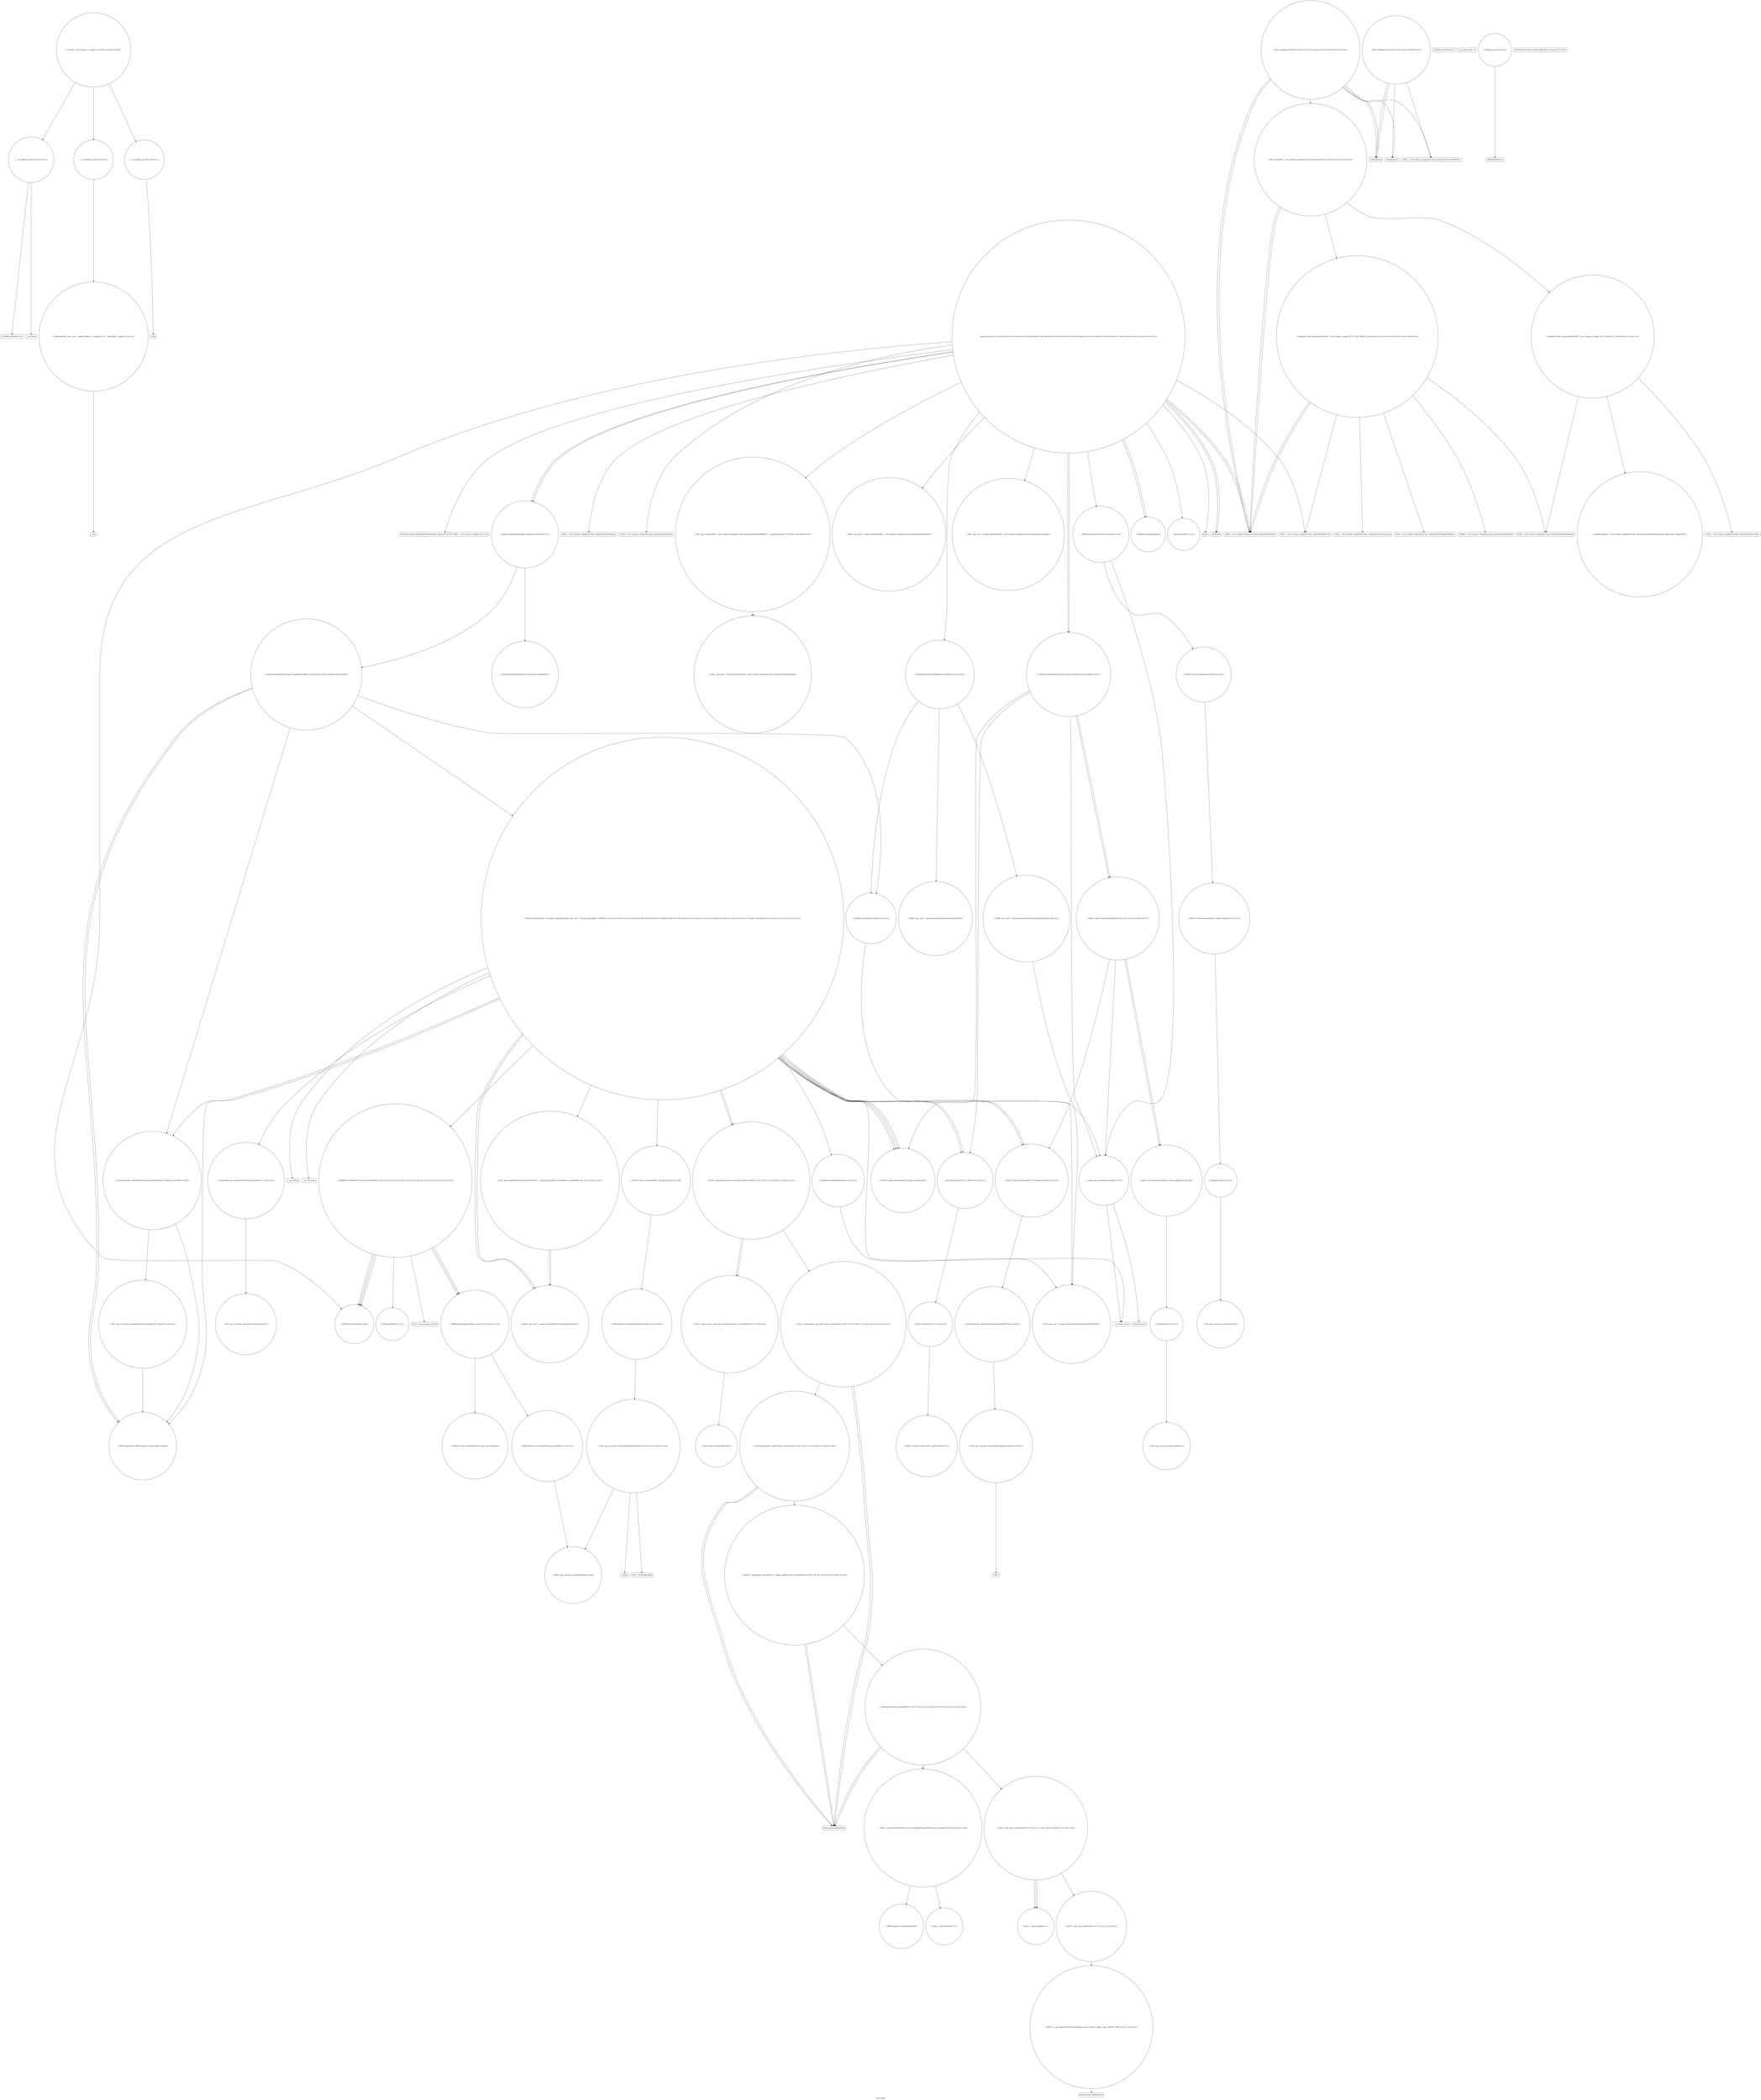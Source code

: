 digraph "Call Graph" {
	label="Call Graph";

	Node0x559b5fae6f20 [shape=record,shape=circle,label="{__cxx_global_var_init|{<s0>1|<s1>2}}"];
	Node0x559b5fae6f20:s0 -> Node0x559b5fae6fa0[color=black];
	Node0x559b5fae6f20:s1 -> Node0x559b5fcb4da0[color=black];
	Node0x559b5fcb8940 [shape=record,shape=Mrecord,label="{_Znwm}"];
	Node0x559b5fcb4fa0 [shape=record,shape=Mrecord,label="{clock}"];
	Node0x559b5fcb64a0 [shape=record,shape=circle,label="{_ZSt14__copy_move_a2ILb1EPxS0_ET1_T0_S2_S1_|{<s0>155|<s1>156|<s2>157|<s3>158}}"];
	Node0x559b5fcb64a0:s0 -> Node0x559b5fcb6620[color=black];
	Node0x559b5fcb64a0:s1 -> Node0x559b5fcb6620[color=black];
	Node0x559b5fcb64a0:s2 -> Node0x559b5fcb6620[color=black];
	Node0x559b5fcb64a0:s3 -> Node0x559b5fcb65a0[color=black];
	Node0x559b5fcb5320 [shape=record,shape=Mrecord,label="{_ZNSaIcEC1Ev}"];
	Node0x559b5fcb6820 [shape=record,shape=circle,label="{_ZNKSt13move_iteratorIPxE4baseEv}"];
	Node0x559b5fcb56a0 [shape=record,shape=circle,label="{main|{<s0>32|<s1>33|<s2>34|<s3>35|<s4>36|<s5>37|<s6>38|<s7>39|<s8>40|<s9>41|<s10>42|<s11>43|<s12>44|<s13>45|<s14>46|<s15>47|<s16>48|<s17>49|<s18>50|<s19>51|<s20>52|<s21>53}}"];
	Node0x559b5fcb56a0:s0 -> Node0x559b5fcb5720[color=black];
	Node0x559b5fcb56a0:s1 -> Node0x559b5fcb57a0[color=black];
	Node0x559b5fcb56a0:s2 -> Node0x559b5fcb5820[color=black];
	Node0x559b5fcb56a0:s3 -> Node0x559b5fcb5720[color=black];
	Node0x559b5fcb56a0:s4 -> Node0x559b5fcb58a0[color=black];
	Node0x559b5fcb56a0:s5 -> Node0x559b5fcb5920[color=black];
	Node0x559b5fcb56a0:s6 -> Node0x559b5fcb59a0[color=black];
	Node0x559b5fcb56a0:s7 -> Node0x559b5fcb5a20[color=black];
	Node0x559b5fcb56a0:s8 -> Node0x559b5fcb5aa0[color=black];
	Node0x559b5fcb56a0:s9 -> Node0x559b5fcb5b20[color=black];
	Node0x559b5fcb56a0:s10 -> Node0x559b5fcb5ba0[color=black];
	Node0x559b5fcb56a0:s11 -> Node0x559b5fcb5920[color=black];
	Node0x559b5fcb56a0:s12 -> Node0x559b5fcb5c20[color=black];
	Node0x559b5fcb56a0:s13 -> Node0x559b5fcb5ea0[color=black];
	Node0x559b5fcb56a0:s14 -> Node0x559b5fcb5220[color=black];
	Node0x559b5fcb56a0:s15 -> Node0x559b5fcb5ca0[color=black];
	Node0x559b5fcb56a0:s16 -> Node0x559b5fcb5da0[color=black];
	Node0x559b5fcb56a0:s17 -> Node0x559b5fcb5da0[color=black];
	Node0x559b5fcb56a0:s18 -> Node0x559b5fcb5d20[color=black];
	Node0x559b5fcb56a0:s19 -> Node0x559b5fcb5e20[color=black];
	Node0x559b5fcb56a0:s20 -> Node0x559b5fcb5ea0[color=black];
	Node0x559b5fcb56a0:s21 -> Node0x559b5fcb5220[color=black];
	Node0x559b5fcb5a20 [shape=record,shape=Mrecord,label="{_ZNSt7__cxx1112basic_stringIcSt11char_traitsIcESaIcEE3endEv}"];
	Node0x559b5fcb5da0 [shape=record,shape=circle,label="{_ZNSt6vectorIxSaIxEEixEm}"];
	Node0x559b5fcb6120 [shape=record,shape=Mrecord,label="{_ZNSt7__cxx1112basic_stringIcSt11char_traitsIcESaIcEE6appendERKS4_}"];
	Node0x559b5fcb74c0 [shape=record,shape=circle,label="{_ZNSt12_Vector_baseIxSaIxEE12_Vector_implC2Ev|{<s0>71}}"];
	Node0x559b5fcb74c0:s0 -> Node0x559b5fcb7540[color=black];
	Node0x559b5fcb7840 [shape=record,shape=circle,label="{_ZNSt12_Destroy_auxILb1EE9__destroyIPxEEvT_S3_}"];
	Node0x559b5fcb7bc0 [shape=record,shape=circle,label="{_ZN9__gnu_cxx13new_allocatorIxED2Ev}"];
	Node0x559b5fcb7f40 [shape=record,shape=circle,label="{_ZN9__gnu_cxx13new_allocatorIxE9constructIxJxEEEvPT_DpOT0_|{<s0>115}}"];
	Node0x559b5fcb7f40:s0 -> Node0x559b5fcb7dc0[color=black];
	Node0x559b5fcb82c0 [shape=record,shape=circle,label="{_ZNSt16allocator_traitsISaIxEE7destroyIxEEvRS0_PT_|{<s0>132}}"];
	Node0x559b5fcb82c0:s0 -> Node0x559b5fcb6920[color=black];
	Node0x559b5fcb8640 [shape=record,shape=circle,label="{_ZNKSt12_Vector_baseIxSaIxEE19_M_get_Tp_allocatorEv}"];
	Node0x559b5fae6fa0 [shape=record,shape=Mrecord,label="{_ZNSt8ios_base4InitC1Ev}"];
	Node0x559b5fcb89c0 [shape=record,shape=circle,label="{_ZSt22__uninitialized_copy_aISt13move_iteratorIPxES1_xET0_T_S4_S3_RSaIT1_E|{<s0>140|<s1>141|<s2>142}}"];
	Node0x559b5fcb89c0:s0 -> Node0x559b5fcb8b40[color=black];
	Node0x559b5fcb89c0:s1 -> Node0x559b5fcb8b40[color=black];
	Node0x559b5fcb89c0:s2 -> Node0x559b5fcb8ac0[color=black];
	Node0x559b5fcb5020 [shape=record,shape=circle,label="{_Z9to_stringNSt7__cxx1112basic_stringIcSt11char_traitsIcESaIcEEE|{<s0>6|<s1>7|<s2>8|<s3>9}}"];
	Node0x559b5fcb5020:s0 -> Node0x559b5fcb5120[color=black];
	Node0x559b5fcb5020:s1 -> Node0x559b5fcb50a0[color=black];
	Node0x559b5fcb5020:s2 -> Node0x559b5fcb5220[color=black];
	Node0x559b5fcb5020:s3 -> Node0x559b5fcb5220[color=black];
	Node0x559b5fcb6520 [shape=record,shape=circle,label="{_ZSt12__miter_baseIPxEDTcl12__miter_basecldtfp_4baseEEESt13move_iteratorIT_E|{<s0>159|<s1>160}}"];
	Node0x559b5fcb6520:s0 -> Node0x559b5fcb6820[color=black];
	Node0x559b5fcb6520:s1 -> Node0x559b5fcb67a0[color=black];
	Node0x559b5fcb53a0 [shape=record,shape=Mrecord,label="{_ZNSt7__cxx1112basic_stringIcSt11char_traitsIcESaIcEEC1EPKcRKS3_}"];
	Node0x559b5fcb68a0 [shape=record,shape=circle,label="{_ZNSt13move_iteratorIPxEC2ES0_}"];
	Node0x559b5fcb5720 [shape=record,shape=Mrecord,label="{_ZNSirsERi}"];
	Node0x559b5fcb5aa0 [shape=record,shape=circle,label="{_ZN9__gnu_cxxneIPcNSt7__cxx1112basic_stringIcSt11char_traitsIcESaIcEEEEEbRKNS_17__normal_iteratorIT_T0_EESD_|{<s0>58|<s1>59}}"];
	Node0x559b5fcb5aa0:s0 -> Node0x559b5fcb69a0[color=black];
	Node0x559b5fcb5aa0:s1 -> Node0x559b5fcb69a0[color=black];
	Node0x559b5fcb5e20 [shape=record,shape=Mrecord,label="{printf}"];
	Node0x559b5fcb61a0 [shape=record,shape=circle,label="{_ZSt4moveIRNSt7__cxx1112basic_stringIcSt11char_traitsIcESaIcEEEEONSt16remove_referenceIT_E4typeEOS8_}"];
	Node0x559b5fcb7540 [shape=record,shape=circle,label="{_ZNSaIxEC2Ev|{<s0>72}}"];
	Node0x559b5fcb7540:s0 -> Node0x559b5fcb75c0[color=black];
	Node0x559b5fcb78c0 [shape=record,shape=circle,label="{_ZNSt12_Vector_baseIxSaIxEE13_M_deallocateEPxm|{<s0>79}}"];
	Node0x559b5fcb78c0:s0 -> Node0x559b5fcb79c0[color=black];
	Node0x559b5fcb7c40 [shape=record,shape=circle,label="{_ZNSt6vectorIxSaIxEE12emplace_backIJxEEEvDpOT_|{<s0>84|<s1>85|<s2>86|<s3>87|<s4>88}}"];
	Node0x559b5fcb7c40:s0 -> Node0x559b5fcb7dc0[color=black];
	Node0x559b5fcb7c40:s1 -> Node0x559b5fcb7d40[color=black];
	Node0x559b5fcb7c40:s2 -> Node0x559b5fcb7ec0[color=black];
	Node0x559b5fcb7c40:s3 -> Node0x559b5fcb7dc0[color=black];
	Node0x559b5fcb7c40:s4 -> Node0x559b5fcb7e40[color=black];
	Node0x559b5fcb7fc0 [shape=record,shape=circle,label="{_ZNKSt6vectorIxSaIxEE12_M_check_lenEmPKc|{<s0>116|<s1>117|<s2>118|<s3>119|<s4>120|<s5>121|<s6>122|<s7>123|<s8>124}}"];
	Node0x559b5fcb7fc0:s0 -> Node0x559b5fcb8440[color=black];
	Node0x559b5fcb7fc0:s1 -> Node0x559b5fcb5ca0[color=black];
	Node0x559b5fcb7fc0:s2 -> Node0x559b5fcb84c0[color=black];
	Node0x559b5fcb7fc0:s3 -> Node0x559b5fcb5ca0[color=black];
	Node0x559b5fcb7fc0:s4 -> Node0x559b5fcb5ca0[color=black];
	Node0x559b5fcb7fc0:s5 -> Node0x559b5fcb8540[color=black];
	Node0x559b5fcb7fc0:s6 -> Node0x559b5fcb5ca0[color=black];
	Node0x559b5fcb7fc0:s7 -> Node0x559b5fcb8440[color=black];
	Node0x559b5fcb7fc0:s8 -> Node0x559b5fcb8440[color=black];
	Node0x559b5fcb8340 [shape=record,shape=Mrecord,label="{__cxa_rethrow}"];
	Node0x559b5fcb86c0 [shape=record,shape=circle,label="{_ZNK9__gnu_cxx13new_allocatorIxE8max_sizeEv}"];
	Node0x559b5fcb4d20 [shape=record,shape=Mrecord,label="{_ZNSt8ios_base4InitD1Ev}"];
	Node0x559b5fcb8a40 [shape=record,shape=circle,label="{_ZSt32__make_move_if_noexcept_iteratorIxSt13move_iteratorIPxEET0_PT_|{<s0>143}}"];
	Node0x559b5fcb8a40:s0 -> Node0x559b5fcb68a0[color=black];
	Node0x559b5fcb50a0 [shape=record,shape=circle,label="{_ZStplIcSt11char_traitsIcESaIcEENSt7__cxx1112basic_stringIT_T0_T1_EEOS8_S5_|{<s0>10|<s1>11|<s2>12}}"];
	Node0x559b5fcb50a0:s0 -> Node0x559b5fcb60a0[color=black];
	Node0x559b5fcb50a0:s1 -> Node0x559b5fcb61a0[color=black];
	Node0x559b5fcb50a0:s2 -> Node0x559b5fcb6220[color=black];
	Node0x559b5fcb65a0 [shape=record,shape=circle,label="{_ZSt13__copy_move_aILb1EPxS0_ET1_T0_S2_S1_|{<s0>161}}"];
	Node0x559b5fcb65a0:s0 -> Node0x559b5fcb66a0[color=black];
	Node0x559b5fcb5420 [shape=record,shape=Mrecord,label="{_ZNSaIcED1Ev}"];
	Node0x559b5fcb6920 [shape=record,shape=circle,label="{_ZN9__gnu_cxx13new_allocatorIxE7destroyIxEEvPT_}"];
	Node0x559b5fcb57a0 [shape=record,shape=Mrecord,label="{_ZNSt7__cxx1112basic_stringIcSt11char_traitsIcESaIcEEC1Ev}"];
	Node0x559b5fcb5b20 [shape=record,shape=circle,label="{_ZNK9__gnu_cxx17__normal_iteratorIPcNSt7__cxx1112basic_stringIcSt11char_traitsIcESaIcEEEEdeEv}"];
	Node0x559b5fcb5ea0 [shape=record,shape=circle,label="{_ZNSt6vectorIxSaIxEED2Ev|{<s0>63|<s1>64|<s2>65|<s3>66|<s4>67}}"];
	Node0x559b5fcb5ea0:s0 -> Node0x559b5fcb76c0[color=black];
	Node0x559b5fcb5ea0:s1 -> Node0x559b5fcb7640[color=black];
	Node0x559b5fcb5ea0:s2 -> Node0x559b5fcb7740[color=black];
	Node0x559b5fcb5ea0:s3 -> Node0x559b5fcb7740[color=black];
	Node0x559b5fcb5ea0:s4 -> Node0x559b5fcb6320[color=black];
	Node0x559b5fcb6220 [shape=record,shape=Mrecord,label="{_ZNSt7__cxx1112basic_stringIcSt11char_traitsIcESaIcEEC1EOS4_}"];
	Node0x559b5fcb75c0 [shape=record,shape=circle,label="{_ZN9__gnu_cxx13new_allocatorIxEC2Ev}"];
	Node0x559b5fcb7940 [shape=record,shape=circle,label="{_ZNSt12_Vector_baseIxSaIxEE12_Vector_implD2Ev|{<s0>80}}"];
	Node0x559b5fcb7940:s0 -> Node0x559b5fcb7b40[color=black];
	Node0x559b5fcb7cc0 [shape=record,shape=circle,label="{_ZSt4moveIRxEONSt16remove_referenceIT_E4typeEOS2_}"];
	Node0x559b5fcb8040 [shape=record,shape=circle,label="{_ZN9__gnu_cxxmiIPxSt6vectorIxSaIxEEEENS_17__normal_iteratorIT_T0_E15difference_typeERKS8_SB_|{<s0>125|<s1>126}}"];
	Node0x559b5fcb8040:s0 -> Node0x559b5fcb8240[color=black];
	Node0x559b5fcb8040:s1 -> Node0x559b5fcb8240[color=black];
	Node0x559b5fcb83c0 [shape=record,shape=Mrecord,label="{__cxa_end_catch}"];
	Node0x559b5fcb8740 [shape=record,shape=circle,label="{_ZN9__gnu_cxx17__normal_iteratorIPxSt6vectorIxSaIxEEEC2ERKS1_}"];
	Node0x559b5fcb4da0 [shape=record,shape=Mrecord,label="{__cxa_atexit}"];
	Node0x559b5fcb8ac0 [shape=record,shape=circle,label="{_ZSt18uninitialized_copyISt13move_iteratorIPxES1_ET0_T_S4_S3_|{<s0>144|<s1>145|<s2>146}}"];
	Node0x559b5fcb8ac0:s0 -> Node0x559b5fcb8b40[color=black];
	Node0x559b5fcb8ac0:s1 -> Node0x559b5fcb8b40[color=black];
	Node0x559b5fcb8ac0:s2 -> Node0x559b5fcb8bc0[color=black];
	Node0x559b5fcb5120 [shape=record,shape=circle,label="{_ZStplIcSt11char_traitsIcESaIcEENSt7__cxx1112basic_stringIT_T0_T1_EES5_RKS8_|{<s0>13|<s1>14|<s2>15|<s3>16|<s4>17|<s5>18|<s6>19}}"];
	Node0x559b5fcb5120:s0 -> Node0x559b5fcb57a0[color=black];
	Node0x559b5fcb5120:s1 -> Node0x559b5fcb5fa0[color=black];
	Node0x559b5fcb5120:s2 -> Node0x559b5fcb6020[color=black];
	Node0x559b5fcb5120:s3 -> Node0x559b5fcb60a0[color=black];
	Node0x559b5fcb5120:s4 -> Node0x559b5fcb6120[color=black];
	Node0x559b5fcb5120:s5 -> Node0x559b5fcb5220[color=black];
	Node0x559b5fcb5120:s6 -> Node0x559b5fcb5220[color=black];
	Node0x559b5fcb6620 [shape=record,shape=circle,label="{_ZSt12__niter_baseIPxET_S1_}"];
	Node0x559b5fcb54a0 [shape=record,shape=circle,label="{_Z9to_stringB5cxx11b|{<s0>27|<s1>28|<s2>29|<s3>30}}"];
	Node0x559b5fcb54a0:s0 -> Node0x559b5fcb5320[color=black];
	Node0x559b5fcb54a0:s1 -> Node0x559b5fcb53a0[color=black];
	Node0x559b5fcb54a0:s2 -> Node0x559b5fcb5420[color=black];
	Node0x559b5fcb54a0:s3 -> Node0x559b5fcb5420[color=black];
	Node0x559b5fcb69a0 [shape=record,shape=circle,label="{_ZNK9__gnu_cxx17__normal_iteratorIPcNSt7__cxx1112basic_stringIcSt11char_traitsIcESaIcEEEE4baseEv}"];
	Node0x559b5fcb5820 [shape=record,shape=circle,label="{_ZNSt6vectorIxSaIxEEC2Ev|{<s0>54|<s1>55}}"];
	Node0x559b5fcb5820:s0 -> Node0x559b5fcb62a0[color=black];
	Node0x559b5fcb5820:s1 -> Node0x559b5fcb6320[color=black];
	Node0x559b5fcb5ba0 [shape=record,shape=circle,label="{_ZNSt6vectorIxSaIxEE4backEv|{<s0>60|<s1>61|<s2>62}}"];
	Node0x559b5fcb5ba0:s0 -> Node0x559b5fcb7ec0[color=black];
	Node0x559b5fcb5ba0:s1 -> Node0x559b5fcb6a20[color=black];
	Node0x559b5fcb5ba0:s2 -> Node0x559b5fcb6aa0[color=black];
	Node0x559b5fcb5f20 [shape=record,shape=Mrecord,label="{acos}"];
	Node0x559b5fcb62a0 [shape=record,shape=circle,label="{_ZNSt12_Vector_baseIxSaIxEEC2Ev|{<s0>68}}"];
	Node0x559b5fcb62a0:s0 -> Node0x559b5fcb74c0[color=black];
	Node0x559b5fcb7640 [shape=record,shape=circle,label="{_ZSt8_DestroyIPxxEvT_S1_RSaIT0_E|{<s0>73}}"];
	Node0x559b5fcb7640:s0 -> Node0x559b5fcb77c0[color=black];
	Node0x559b5fcb79c0 [shape=record,shape=circle,label="{_ZNSt16allocator_traitsISaIxEE10deallocateERS0_Pxm|{<s0>81}}"];
	Node0x559b5fcb79c0:s0 -> Node0x559b5fcb7a40[color=black];
	Node0x559b5fcb7d40 [shape=record,shape=circle,label="{_ZNSt16allocator_traitsISaIxEE9constructIxJxEEEvRS0_PT_DpOT0_|{<s0>89|<s1>90}}"];
	Node0x559b5fcb7d40:s0 -> Node0x559b5fcb7dc0[color=black];
	Node0x559b5fcb7d40:s1 -> Node0x559b5fcb7f40[color=black];
	Node0x559b5fcb80c0 [shape=record,shape=circle,label="{_ZNSt6vectorIxSaIxEE5beginEv|{<s0>127}}"];
	Node0x559b5fcb80c0:s0 -> Node0x559b5fcb8740[color=black];
	Node0x559b5fcb8440 [shape=record,shape=circle,label="{_ZNKSt6vectorIxSaIxEE8max_sizeEv|{<s0>133|<s1>134}}"];
	Node0x559b5fcb8440:s0 -> Node0x559b5fcb8640[color=black];
	Node0x559b5fcb8440:s1 -> Node0x559b5fcb85c0[color=black];
	Node0x559b5fcb87c0 [shape=record,shape=circle,label="{_ZNSt16allocator_traitsISaIxEE8allocateERS0_m|{<s0>136}}"];
	Node0x559b5fcb87c0:s0 -> Node0x559b5fcb8840[color=black];
	Node0x559b5fcb4e20 [shape=record,shape=circle,label="{__cxx_global_var_init.1|{<s0>3}}"];
	Node0x559b5fcb4e20:s0 -> Node0x559b5fcb4ea0[color=black];
	Node0x559b5fcb8b40 [shape=record,shape=Mrecord,label="{llvm.memcpy.p0i8.p0i8.i64}"];
	Node0x559b5fcb51a0 [shape=record,shape=Mrecord,label="{__gxx_personality_v0}"];
	Node0x559b5fcb66a0 [shape=record,shape=circle,label="{_ZNSt11__copy_moveILb1ELb1ESt26random_access_iterator_tagE8__copy_mIxEEPT_PKS3_S6_S4_|{<s0>162}}"];
	Node0x559b5fcb66a0:s0 -> Node0x559b5fcb6720[color=black];
	Node0x559b5fcb5520 [shape=record,shape=circle,label="{_Z9debug_outv|{<s0>31}}"];
	Node0x559b5fcb5520:s0 -> Node0x559b5fcb55a0[color=black];
	Node0x559b5fcb6a20 [shape=record,shape=circle,label="{_ZNK9__gnu_cxx17__normal_iteratorIPxSt6vectorIxSaIxEEEmiEl|{<s0>163}}"];
	Node0x559b5fcb6a20:s0 -> Node0x559b5fcb8740[color=black];
	Node0x559b5fcb58a0 [shape=record,shape=Mrecord,label="{_ZStrsIcSt11char_traitsIcESaIcEERSt13basic_istreamIT_T0_ES7_RNSt7__cxx1112basic_stringIS4_S5_T1_EE}"];
	Node0x559b5fcb5c20 [shape=record,shape=circle,label="{_ZN9__gnu_cxx17__normal_iteratorIPcNSt7__cxx1112basic_stringIcSt11char_traitsIcESaIcEEEEppEv}"];
	Node0x559b5fcb5fa0 [shape=record,shape=Mrecord,label="{_ZNKSt7__cxx1112basic_stringIcSt11char_traitsIcESaIcEE4sizeEv}"];
	Node0x559b5fcb6320 [shape=record,shape=circle,label="{__clang_call_terminate|{<s0>69|<s1>70}}"];
	Node0x559b5fcb6320:s0 -> Node0x559b5fcb63a0[color=black];
	Node0x559b5fcb6320:s1 -> Node0x559b5fcb7440[color=black];
	Node0x559b5fcb76c0 [shape=record,shape=circle,label="{_ZNSt12_Vector_baseIxSaIxEE19_M_get_Tp_allocatorEv}"];
	Node0x559b5fcb7a40 [shape=record,shape=circle,label="{_ZN9__gnu_cxx13new_allocatorIxE10deallocateEPxm|{<s0>82}}"];
	Node0x559b5fcb7a40:s0 -> Node0x559b5fcb7ac0[color=black];
	Node0x559b5fcb7dc0 [shape=record,shape=circle,label="{_ZSt7forwardIxEOT_RNSt16remove_referenceIS0_E4typeE}"];
	Node0x559b5fcb8140 [shape=record,shape=circle,label="{_ZNSt12_Vector_baseIxSaIxEE11_M_allocateEm|{<s0>128}}"];
	Node0x559b5fcb8140:s0 -> Node0x559b5fcb87c0[color=black];
	Node0x559b5fcb84c0 [shape=record,shape=Mrecord,label="{_ZSt20__throw_length_errorPKc}"];
	Node0x559b5fcb8840 [shape=record,shape=circle,label="{_ZN9__gnu_cxx13new_allocatorIxE8allocateEmPKv|{<s0>137|<s1>138|<s2>139}}"];
	Node0x559b5fcb8840:s0 -> Node0x559b5fcb86c0[color=black];
	Node0x559b5fcb8840:s1 -> Node0x559b5fcb88c0[color=black];
	Node0x559b5fcb8840:s2 -> Node0x559b5fcb8940[color=black];
	Node0x559b5fcb4ea0 [shape=record,shape=circle,label="{_ZSt4acosIiEN9__gnu_cxx11__enable_ifIXsr12__is_integerIT_EE7__valueEdE6__typeES2_|{<s0>4}}"];
	Node0x559b5fcb4ea0:s0 -> Node0x559b5fcb5f20[color=black];
	Node0x559b5fcb8bc0 [shape=record,shape=circle,label="{_ZNSt20__uninitialized_copyILb1EE13__uninit_copyISt13move_iteratorIPxES3_EET0_T_S6_S5_|{<s0>147|<s1>148|<s2>149}}"];
	Node0x559b5fcb8bc0:s0 -> Node0x559b5fcb8b40[color=black];
	Node0x559b5fcb8bc0:s1 -> Node0x559b5fcb8b40[color=black];
	Node0x559b5fcb8bc0:s2 -> Node0x559b5fcb6420[color=black];
	Node0x559b5fcb5220 [shape=record,shape=Mrecord,label="{_ZNSt7__cxx1112basic_stringIcSt11char_traitsIcESaIcEED1Ev}"];
	Node0x559b5fcb6720 [shape=record,shape=Mrecord,label="{llvm.memmove.p0i8.p0i8.i64}"];
	Node0x559b5fcb55a0 [shape=record,shape=Mrecord,label="{_ZNSolsEPFRSoS_E}"];
	Node0x559b5fcb6aa0 [shape=record,shape=circle,label="{_ZNK9__gnu_cxx17__normal_iteratorIPxSt6vectorIxSaIxEEEdeEv}"];
	Node0x559b5fcb5920 [shape=record,shape=circle,label="{_ZNSt6vectorIxSaIxEE9push_backEOx|{<s0>56|<s1>57}}"];
	Node0x559b5fcb5920:s0 -> Node0x559b5fcb7cc0[color=black];
	Node0x559b5fcb5920:s1 -> Node0x559b5fcb7c40[color=black];
	Node0x559b5fcb5ca0 [shape=record,shape=circle,label="{_ZNKSt6vectorIxSaIxEE4sizeEv}"];
	Node0x559b5fcb6020 [shape=record,shape=Mrecord,label="{_ZNSt7__cxx1112basic_stringIcSt11char_traitsIcESaIcEE7reserveEm}"];
	Node0x559b5fcb63a0 [shape=record,shape=Mrecord,label="{__cxa_begin_catch}"];
	Node0x559b5fcb7740 [shape=record,shape=circle,label="{_ZNSt12_Vector_baseIxSaIxEED2Ev|{<s0>74|<s1>75|<s2>76|<s3>77}}"];
	Node0x559b5fcb7740:s0 -> Node0x559b5fcb78c0[color=black];
	Node0x559b5fcb7740:s1 -> Node0x559b5fcb7940[color=black];
	Node0x559b5fcb7740:s2 -> Node0x559b5fcb7940[color=black];
	Node0x559b5fcb7740:s3 -> Node0x559b5fcb6320[color=black];
	Node0x559b5fcb7ac0 [shape=record,shape=Mrecord,label="{_ZdlPv}"];
	Node0x559b5fcb7e40 [shape=record,shape=circle,label="{_ZNSt6vectorIxSaIxEE17_M_realloc_insertIJxEEEvN9__gnu_cxx17__normal_iteratorIPxS1_EEDpOT_|{<s0>91|<s1>92|<s2>93|<s3>94|<s4>95|<s5>96|<s6>97|<s7>98|<s8>99|<s9>100|<s10>101|<s11>102|<s12>103|<s13>104|<s14>105|<s15>106|<s16>107|<s17>108|<s18>109|<s19>110|<s20>111|<s21>112|<s22>113}}"];
	Node0x559b5fcb7e40:s0 -> Node0x559b5fcb7fc0[color=black];
	Node0x559b5fcb7e40:s1 -> Node0x559b5fcb80c0[color=black];
	Node0x559b5fcb7e40:s2 -> Node0x559b5fcb8040[color=black];
	Node0x559b5fcb7e40:s3 -> Node0x559b5fcb8140[color=black];
	Node0x559b5fcb7e40:s4 -> Node0x559b5fcb7dc0[color=black];
	Node0x559b5fcb7e40:s5 -> Node0x559b5fcb7d40[color=black];
	Node0x559b5fcb7e40:s6 -> Node0x559b5fcb8240[color=black];
	Node0x559b5fcb7e40:s7 -> Node0x559b5fcb76c0[color=black];
	Node0x559b5fcb7e40:s8 -> Node0x559b5fcb81c0[color=black];
	Node0x559b5fcb7e40:s9 -> Node0x559b5fcb8240[color=black];
	Node0x559b5fcb7e40:s10 -> Node0x559b5fcb76c0[color=black];
	Node0x559b5fcb7e40:s11 -> Node0x559b5fcb81c0[color=black];
	Node0x559b5fcb7e40:s12 -> Node0x559b5fcb63a0[color=black];
	Node0x559b5fcb7e40:s13 -> Node0x559b5fcb82c0[color=black];
	Node0x559b5fcb7e40:s14 -> Node0x559b5fcb83c0[color=black];
	Node0x559b5fcb7e40:s15 -> Node0x559b5fcb76c0[color=black];
	Node0x559b5fcb7e40:s16 -> Node0x559b5fcb7640[color=black];
	Node0x559b5fcb7e40:s17 -> Node0x559b5fcb78c0[color=black];
	Node0x559b5fcb7e40:s18 -> Node0x559b5fcb8340[color=black];
	Node0x559b5fcb7e40:s19 -> Node0x559b5fcb76c0[color=black];
	Node0x559b5fcb7e40:s20 -> Node0x559b5fcb7640[color=black];
	Node0x559b5fcb7e40:s21 -> Node0x559b5fcb78c0[color=black];
	Node0x559b5fcb7e40:s22 -> Node0x559b5fcb6320[color=black];
	Node0x559b5fcb81c0 [shape=record,shape=circle,label="{_ZSt34__uninitialized_move_if_noexcept_aIPxS0_SaIxEET0_T_S3_S2_RT1_|{<s0>129|<s1>130|<s2>131}}"];
	Node0x559b5fcb81c0:s0 -> Node0x559b5fcb8a40[color=black];
	Node0x559b5fcb81c0:s1 -> Node0x559b5fcb8a40[color=black];
	Node0x559b5fcb81c0:s2 -> Node0x559b5fcb89c0[color=black];
	Node0x559b5fcb8540 [shape=record,shape=circle,label="{_ZSt3maxImERKT_S2_S2_}"];
	Node0x559b5fcb88c0 [shape=record,shape=Mrecord,label="{_ZSt17__throw_bad_allocv}"];
	Node0x559b5fcb4f20 [shape=record,shape=circle,label="{__cxx_global_var_init.2|{<s0>5}}"];
	Node0x559b5fcb4f20:s0 -> Node0x559b5fcb4fa0[color=black];
	Node0x559b5fcb6420 [shape=record,shape=circle,label="{_ZSt4copyISt13move_iteratorIPxES1_ET0_T_S4_S3_|{<s0>150|<s1>151|<s2>152|<s3>153|<s4>154}}"];
	Node0x559b5fcb6420:s0 -> Node0x559b5fcb8b40[color=black];
	Node0x559b5fcb6420:s1 -> Node0x559b5fcb6520[color=black];
	Node0x559b5fcb6420:s2 -> Node0x559b5fcb8b40[color=black];
	Node0x559b5fcb6420:s3 -> Node0x559b5fcb6520[color=black];
	Node0x559b5fcb6420:s4 -> Node0x559b5fcb64a0[color=black];
	Node0x559b5fcb52a0 [shape=record,shape=circle,label="{_Z9to_stringB5cxx11PKc|{<s0>20|<s1>21|<s2>22|<s3>23|<s4>24|<s5>25|<s6>26}}"];
	Node0x559b5fcb52a0:s0 -> Node0x559b5fcb5320[color=black];
	Node0x559b5fcb52a0:s1 -> Node0x559b5fcb53a0[color=black];
	Node0x559b5fcb52a0:s2 -> Node0x559b5fcb5020[color=black];
	Node0x559b5fcb52a0:s3 -> Node0x559b5fcb5220[color=black];
	Node0x559b5fcb52a0:s4 -> Node0x559b5fcb5420[color=black];
	Node0x559b5fcb52a0:s5 -> Node0x559b5fcb5220[color=black];
	Node0x559b5fcb52a0:s6 -> Node0x559b5fcb5420[color=black];
	Node0x559b5fcb67a0 [shape=record,shape=circle,label="{_ZSt12__miter_baseIPxET_S1_}"];
	Node0x559b5fcb5620 [shape=record,shape=Mrecord,label="{_ZSt4endlIcSt11char_traitsIcEERSt13basic_ostreamIT_T0_ES6_}"];
	Node0x559b5fcb6b20 [shape=record,shape=circle,label="{_GLOBAL__sub_I_Klungs_1_0.cpp|{<s0>164|<s1>165|<s2>166}}"];
	Node0x559b5fcb6b20:s0 -> Node0x559b5fae6f20[color=black];
	Node0x559b5fcb6b20:s1 -> Node0x559b5fcb4e20[color=black];
	Node0x559b5fcb6b20:s2 -> Node0x559b5fcb4f20[color=black];
	Node0x559b5fcb59a0 [shape=record,shape=Mrecord,label="{_ZNSt7__cxx1112basic_stringIcSt11char_traitsIcESaIcEE5beginEv}"];
	Node0x559b5fcb5d20 [shape=record,shape=circle,label="{_ZSt3maxIxERKT_S2_S2_}"];
	Node0x559b5fcb60a0 [shape=record,shape=Mrecord,label="{_ZNSt7__cxx1112basic_stringIcSt11char_traitsIcESaIcEE6appendEmc}"];
	Node0x559b5fcb7440 [shape=record,shape=Mrecord,label="{_ZSt9terminatev}"];
	Node0x559b5fcb77c0 [shape=record,shape=circle,label="{_ZSt8_DestroyIPxEvT_S1_|{<s0>78}}"];
	Node0x559b5fcb77c0:s0 -> Node0x559b5fcb7840[color=black];
	Node0x559b5fcb7b40 [shape=record,shape=circle,label="{_ZNSaIxED2Ev|{<s0>83}}"];
	Node0x559b5fcb7b40:s0 -> Node0x559b5fcb7bc0[color=black];
	Node0x559b5fcb7ec0 [shape=record,shape=circle,label="{_ZNSt6vectorIxSaIxEE3endEv|{<s0>114}}"];
	Node0x559b5fcb7ec0:s0 -> Node0x559b5fcb8740[color=black];
	Node0x559b5fcb8240 [shape=record,shape=circle,label="{_ZNK9__gnu_cxx17__normal_iteratorIPxSt6vectorIxSaIxEEE4baseEv}"];
	Node0x559b5fcb85c0 [shape=record,shape=circle,label="{_ZNSt16allocator_traitsISaIxEE8max_sizeERKS0_|{<s0>135}}"];
	Node0x559b5fcb85c0:s0 -> Node0x559b5fcb86c0[color=black];
}
